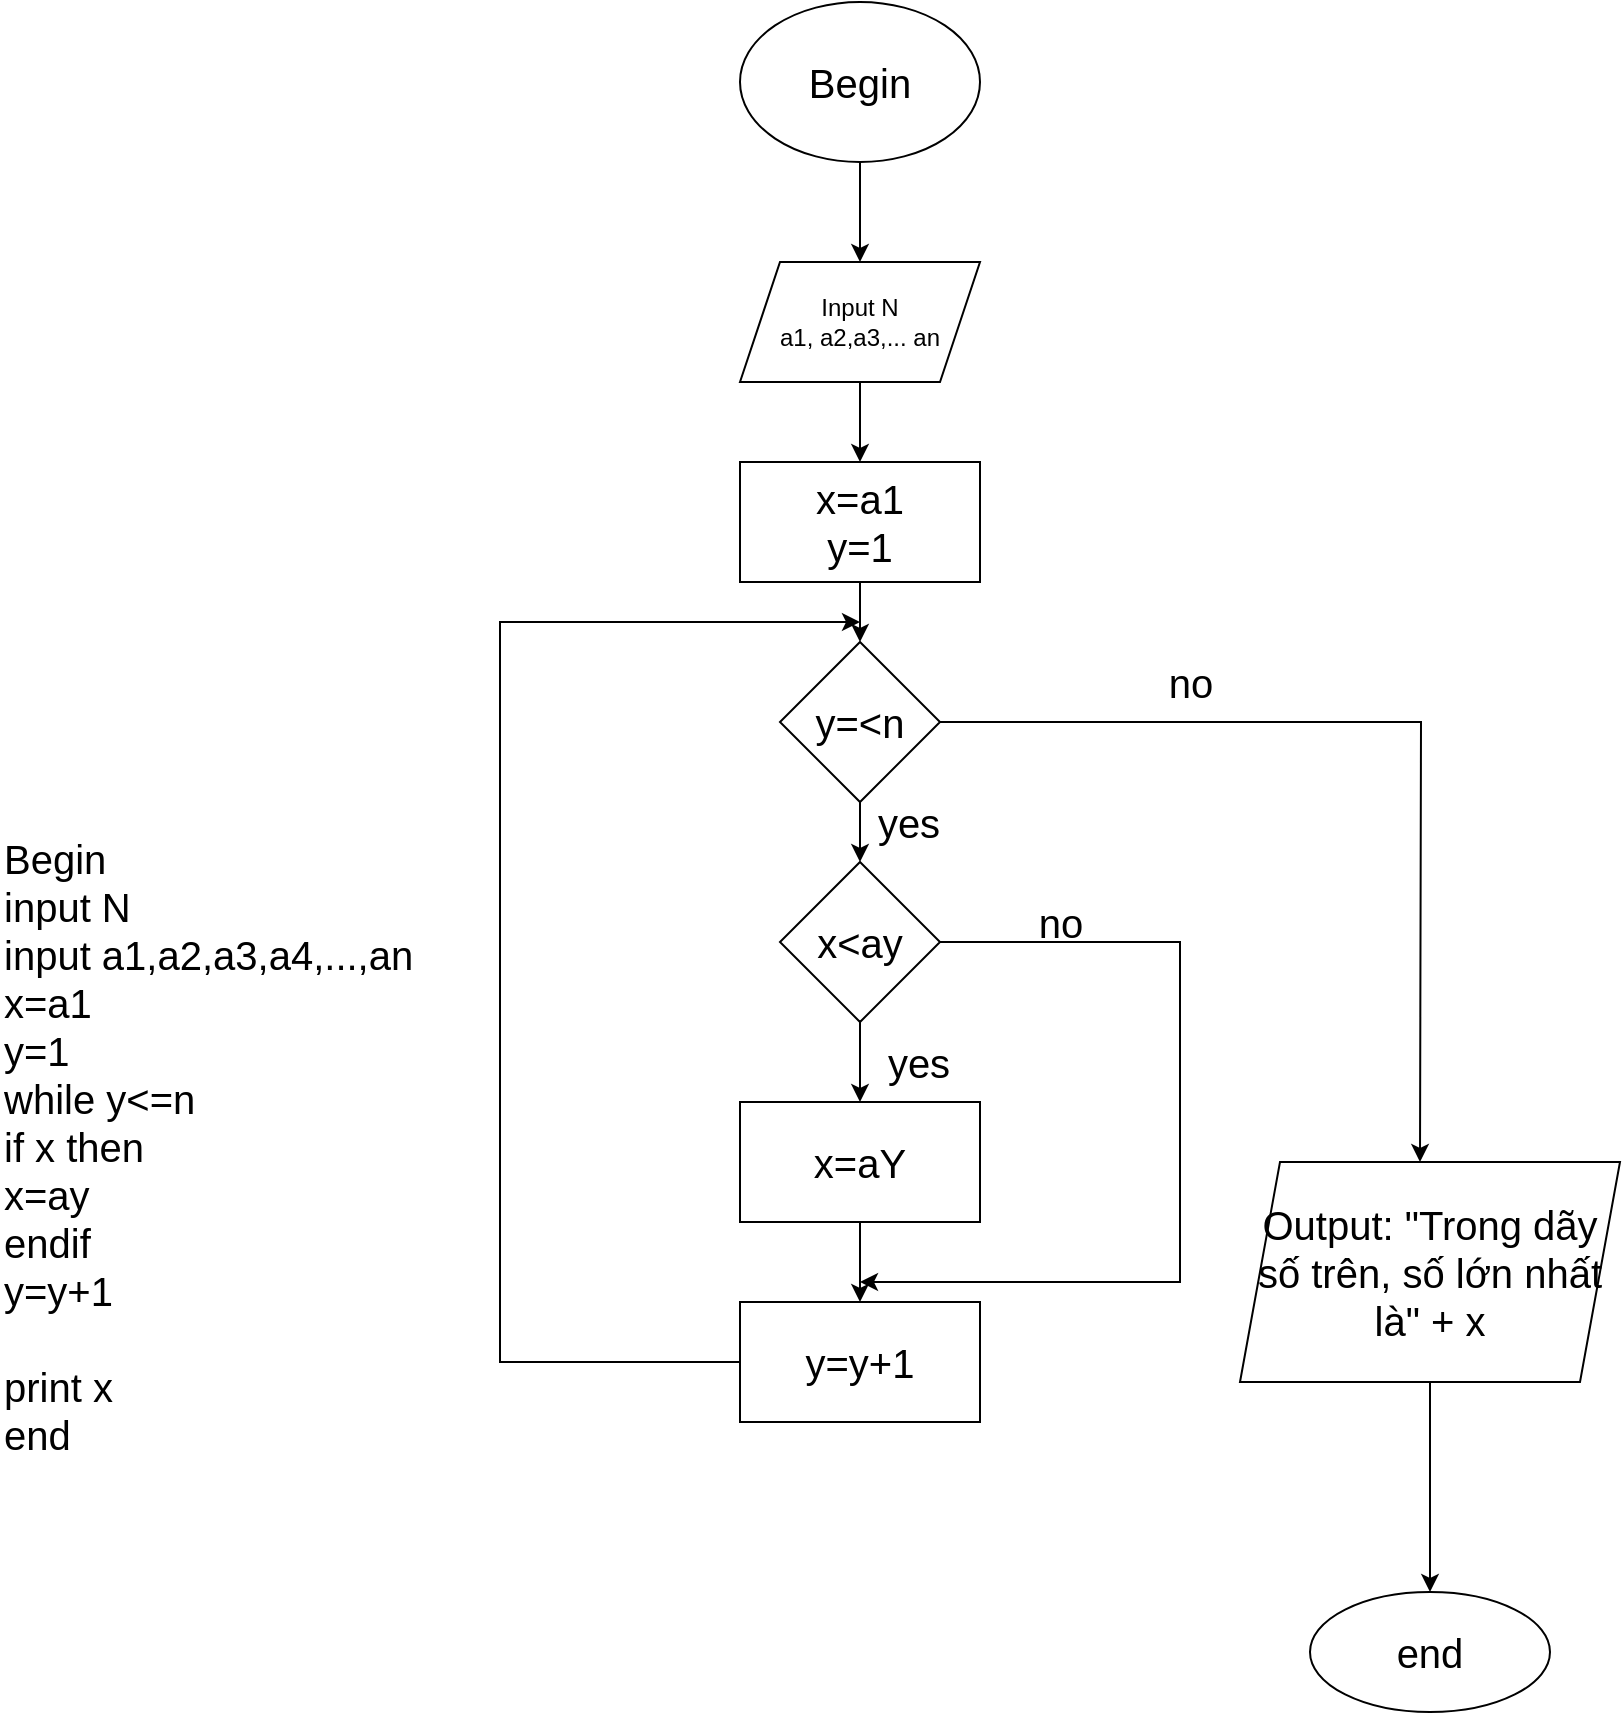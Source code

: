 <mxfile version="20.3.0" type="device"><diagram id="C5RBs43oDa-KdzZeNtuy" name="Page-1"><mxGraphModel dx="1695" dy="553" grid="1" gridSize="10" guides="1" tooltips="1" connect="1" arrows="1" fold="1" page="1" pageScale="1" pageWidth="827" pageHeight="1169" math="0" shadow="0"><root><mxCell id="WIyWlLk6GJQsqaUBKTNV-0"/><mxCell id="WIyWlLk6GJQsqaUBKTNV-1" parent="WIyWlLk6GJQsqaUBKTNV-0"/><mxCell id="7askm7ledtjHzsmJcaQ_-4" value="" style="edgeStyle=orthogonalEdgeStyle;rounded=0;orthogonalLoop=1;jettySize=auto;html=1;fontSize=20;" edge="1" parent="WIyWlLk6GJQsqaUBKTNV-1" source="7askm7ledtjHzsmJcaQ_-0" target="7askm7ledtjHzsmJcaQ_-2"><mxGeometry relative="1" as="geometry"/></mxCell><mxCell id="7askm7ledtjHzsmJcaQ_-0" value="Input N&lt;br&gt;a1, a2,a3,... an" style="shape=parallelogram;perimeter=parallelogramPerimeter;whiteSpace=wrap;html=1;fixedSize=1;" vertex="1" parent="WIyWlLk6GJQsqaUBKTNV-1"><mxGeometry x="350" y="150" width="120" height="60" as="geometry"/></mxCell><mxCell id="7askm7ledtjHzsmJcaQ_-3" value="" style="edgeStyle=orthogonalEdgeStyle;rounded=0;orthogonalLoop=1;jettySize=auto;html=1;fontSize=20;" edge="1" parent="WIyWlLk6GJQsqaUBKTNV-1" source="7askm7ledtjHzsmJcaQ_-1" target="7askm7ledtjHzsmJcaQ_-0"><mxGeometry relative="1" as="geometry"/></mxCell><mxCell id="7askm7ledtjHzsmJcaQ_-1" value="&lt;font style=&quot;font-size: 20px;&quot;&gt;Begin&lt;/font&gt;" style="ellipse;whiteSpace=wrap;html=1;" vertex="1" parent="WIyWlLk6GJQsqaUBKTNV-1"><mxGeometry x="350" y="20" width="120" height="80" as="geometry"/></mxCell><mxCell id="7askm7ledtjHzsmJcaQ_-8" value="" style="edgeStyle=orthogonalEdgeStyle;rounded=0;orthogonalLoop=1;jettySize=auto;html=1;fontSize=20;" edge="1" parent="WIyWlLk6GJQsqaUBKTNV-1" source="7askm7ledtjHzsmJcaQ_-2" target="7askm7ledtjHzsmJcaQ_-7"><mxGeometry relative="1" as="geometry"/></mxCell><mxCell id="7askm7ledtjHzsmJcaQ_-2" value="x=a1&lt;br&gt;y=1" style="rounded=0;whiteSpace=wrap;html=1;fontSize=20;" vertex="1" parent="WIyWlLk6GJQsqaUBKTNV-1"><mxGeometry x="350" y="250" width="120" height="60" as="geometry"/></mxCell><mxCell id="7askm7ledtjHzsmJcaQ_-12" value="" style="edgeStyle=orthogonalEdgeStyle;rounded=0;orthogonalLoop=1;jettySize=auto;html=1;fontSize=20;" edge="1" parent="WIyWlLk6GJQsqaUBKTNV-1" source="7askm7ledtjHzsmJcaQ_-7" target="7askm7ledtjHzsmJcaQ_-11"><mxGeometry relative="1" as="geometry"/></mxCell><mxCell id="7askm7ledtjHzsmJcaQ_-27" value="" style="edgeStyle=orthogonalEdgeStyle;rounded=0;orthogonalLoop=1;jettySize=auto;html=1;fontSize=20;" edge="1" parent="WIyWlLk6GJQsqaUBKTNV-1" source="7askm7ledtjHzsmJcaQ_-7"><mxGeometry relative="1" as="geometry"><mxPoint x="690" y="600" as="targetPoint"/></mxGeometry></mxCell><mxCell id="7askm7ledtjHzsmJcaQ_-7" value="y=&amp;lt;n" style="rhombus;whiteSpace=wrap;html=1;fontSize=20;rounded=0;" vertex="1" parent="WIyWlLk6GJQsqaUBKTNV-1"><mxGeometry x="370" y="340" width="80" height="80" as="geometry"/></mxCell><mxCell id="7askm7ledtjHzsmJcaQ_-15" value="" style="edgeStyle=orthogonalEdgeStyle;rounded=0;orthogonalLoop=1;jettySize=auto;html=1;fontSize=20;" edge="1" parent="WIyWlLk6GJQsqaUBKTNV-1" source="7askm7ledtjHzsmJcaQ_-11" target="7askm7ledtjHzsmJcaQ_-14"><mxGeometry relative="1" as="geometry"/></mxCell><mxCell id="7askm7ledtjHzsmJcaQ_-20" value="" style="edgeStyle=orthogonalEdgeStyle;rounded=0;orthogonalLoop=1;jettySize=auto;html=1;fontSize=20;" edge="1" parent="WIyWlLk6GJQsqaUBKTNV-1" source="7askm7ledtjHzsmJcaQ_-11"><mxGeometry relative="1" as="geometry"><mxPoint x="410" y="660" as="targetPoint"/><Array as="points"><mxPoint x="570" y="490"/><mxPoint x="570" y="660"/></Array></mxGeometry></mxCell><mxCell id="7askm7ledtjHzsmJcaQ_-11" value="x&amp;lt;ay" style="rhombus;whiteSpace=wrap;html=1;fontSize=20;rounded=0;" vertex="1" parent="WIyWlLk6GJQsqaUBKTNV-1"><mxGeometry x="370" y="450" width="80" height="80" as="geometry"/></mxCell><mxCell id="7askm7ledtjHzsmJcaQ_-13" value="yes" style="text;html=1;align=center;verticalAlign=middle;resizable=0;points=[];autosize=1;strokeColor=none;fillColor=none;fontSize=20;" vertex="1" parent="WIyWlLk6GJQsqaUBKTNV-1"><mxGeometry x="409" y="410" width="50" height="40" as="geometry"/></mxCell><mxCell id="7askm7ledtjHzsmJcaQ_-18" value="" style="edgeStyle=orthogonalEdgeStyle;rounded=0;orthogonalLoop=1;jettySize=auto;html=1;fontSize=20;" edge="1" parent="WIyWlLk6GJQsqaUBKTNV-1" source="7askm7ledtjHzsmJcaQ_-14" target="7askm7ledtjHzsmJcaQ_-17"><mxGeometry relative="1" as="geometry"/></mxCell><mxCell id="7askm7ledtjHzsmJcaQ_-14" value="x=aY" style="whiteSpace=wrap;html=1;fontSize=20;rounded=0;" vertex="1" parent="WIyWlLk6GJQsqaUBKTNV-1"><mxGeometry x="350" y="570" width="120" height="60" as="geometry"/></mxCell><mxCell id="7askm7ledtjHzsmJcaQ_-16" value="yes" style="text;html=1;align=center;verticalAlign=middle;resizable=0;points=[];autosize=1;strokeColor=none;fillColor=none;fontSize=20;" vertex="1" parent="WIyWlLk6GJQsqaUBKTNV-1"><mxGeometry x="414" y="530" width="50" height="40" as="geometry"/></mxCell><mxCell id="7askm7ledtjHzsmJcaQ_-23" value="" style="edgeStyle=orthogonalEdgeStyle;rounded=0;orthogonalLoop=1;jettySize=auto;html=1;fontSize=20;" edge="1" parent="WIyWlLk6GJQsqaUBKTNV-1" source="7askm7ledtjHzsmJcaQ_-17"><mxGeometry relative="1" as="geometry"><mxPoint x="410" y="330" as="targetPoint"/><Array as="points"><mxPoint x="230" y="700"/></Array></mxGeometry></mxCell><mxCell id="7askm7ledtjHzsmJcaQ_-17" value="y=y+1" style="whiteSpace=wrap;html=1;fontSize=20;rounded=0;" vertex="1" parent="WIyWlLk6GJQsqaUBKTNV-1"><mxGeometry x="350" y="670" width="120" height="60" as="geometry"/></mxCell><mxCell id="7askm7ledtjHzsmJcaQ_-21" value="no" style="text;html=1;align=center;verticalAlign=middle;resizable=0;points=[];autosize=1;strokeColor=none;fillColor=none;fontSize=20;" vertex="1" parent="WIyWlLk6GJQsqaUBKTNV-1"><mxGeometry x="485" y="460" width="50" height="40" as="geometry"/></mxCell><mxCell id="7askm7ledtjHzsmJcaQ_-31" value="" style="edgeStyle=orthogonalEdgeStyle;rounded=0;orthogonalLoop=1;jettySize=auto;html=1;fontSize=20;" edge="1" parent="WIyWlLk6GJQsqaUBKTNV-1" source="7askm7ledtjHzsmJcaQ_-28" target="7askm7ledtjHzsmJcaQ_-30"><mxGeometry relative="1" as="geometry"/></mxCell><mxCell id="7askm7ledtjHzsmJcaQ_-28" value="&lt;font style=&quot;font-size: 20px;&quot;&gt;Output: &quot;Trong dãy số trên, số lớn nhất là&quot; + x&lt;/font&gt;" style="shape=parallelogram;perimeter=parallelogramPerimeter;whiteSpace=wrap;html=1;fixedSize=1;fontSize=20;" vertex="1" parent="WIyWlLk6GJQsqaUBKTNV-1"><mxGeometry x="600" y="600" width="190" height="110" as="geometry"/></mxCell><mxCell id="7askm7ledtjHzsmJcaQ_-29" value="no" style="text;html=1;align=center;verticalAlign=middle;resizable=0;points=[];autosize=1;strokeColor=none;fillColor=none;fontSize=20;" vertex="1" parent="WIyWlLk6GJQsqaUBKTNV-1"><mxGeometry x="550" y="340" width="50" height="40" as="geometry"/></mxCell><mxCell id="7askm7ledtjHzsmJcaQ_-30" value="end" style="ellipse;whiteSpace=wrap;html=1;fontSize=20;" vertex="1" parent="WIyWlLk6GJQsqaUBKTNV-1"><mxGeometry x="635" y="815" width="120" height="60" as="geometry"/></mxCell><mxCell id="7askm7ledtjHzsmJcaQ_-33" value="Begin&lt;br&gt;input N&lt;br&gt;input a1,a2,a3,a4,...,an&lt;br&gt;x=a1&lt;br&gt;y=1&lt;br&gt;while y&amp;lt;=n&lt;br&gt;&#9;if x&#9;then&amp;nbsp;&lt;br&gt;&#9;x=ay&lt;br&gt;&#9;endif&lt;br&gt;y=y+1&lt;br&gt;&lt;br&gt;print x&lt;br&gt;end" style="text;whiteSpace=wrap;html=1;fontSize=20;" vertex="1" parent="WIyWlLk6GJQsqaUBKTNV-1"><mxGeometry x="-20" y="430" width="240" height="340" as="geometry"/></mxCell></root></mxGraphModel></diagram></mxfile>